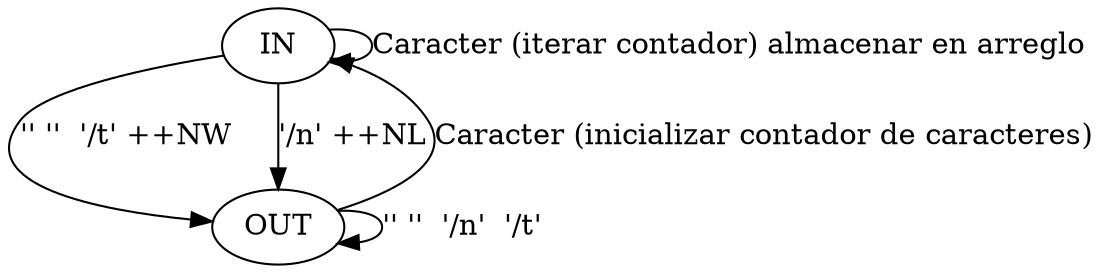 digraph G {

IN -> OUT [label= "'' ''  '/t' ++NW"]
IN -> OUT [label="'/n' ++NL"]
OUT -> IN [label="Caracter (inicializar contador de caracteres)"]
IN -> IN [label="Caracter (iterar contador) almacenar en arreglo"]
OUT -> OUT [label="'' ''  '/n'  '/t'"]

}